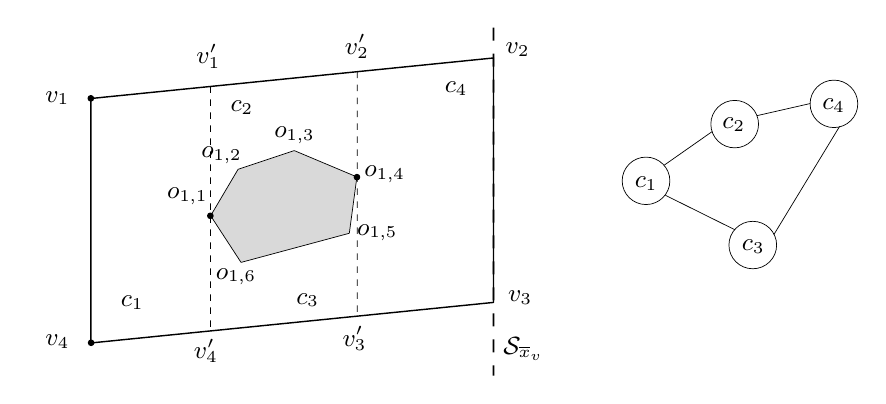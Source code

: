 
\definecolor{cD9D9D9}{RGB}{217,217,217}
\small
\def \globalscale {1.1}
\begin{tikzpicture}[y=0.80pt, x=0.80pt, yscale=-\globalscale, xscale=\globalscale, inner sep=0pt, outer sep=0pt]
\path[draw=black,line join=round,line width=0.512pt] (18.658,29.406) -- (183.987,12.759) -- (183.987,113.138) -- (18.658,129.785) -- (18.658,29.406) -- cycle;

\path[draw=black,fill=black,line join=round,line width=0.512pt] (18.644,29.334) ellipse (0.03cm and 0.03cm);

\path[draw=black,fill=cD9D9D9,line join=round,line width=0.256pt] (67.836,77.547) -- (79.101,58.483) -- (102.188,50.797) -- (127.894,61.607) -- (124.775,84.743) -- (80.321,96.702) -- (67.836,77.547) -- cycle;

\path[draw=black,fill=black,line join=round,line width=0.512pt] (18.758,128.64) .. controls (19.346,128.64) and (19.823,129.117) .. (19.823,129.705) .. controls (19.823,130.293) and (19.346,130.77) .. (18.758,130.77) .. controls (18.169,130.77) and (17.692,130.293) .. (17.692,129.705) .. controls (17.692,129.117) and (18.169,128.64) .. (18.758,128.64) -- cycle;

\path[cm={{1.0,0.0,0.0,1.0,(0.0,32.0)}}] (0.0,0.0) node[above right] () {$v_1$};

\path[cm={{1.0,0.0,0.0,1.0,(0.0,132.0)}}] (0.0,0.0) node[above right] () {$v_4$};

\path[cm={{1.0,0.0,0.0,1.0,(189.0,12.0)}}] (0.0,0.0) node[above right] () {$v_2$};

\path[cm={{1.0,0.0,0.0,1.0,(190.0,114.0)}}] (0.0,0.0) node[above right] () {$v_3$};

\path[cm={{1.0,0.0,0.0,1.0,(50.0,73.0)}}] (0.0,0.0) node[above right] () {$o_{1,1}$};

\path[cm={{1.0,0.0,0.0,1.0,(64.0,56.0)}}] (0.0,0.0) node[above right] () {$o_{1,2}$};

\path[cm={{1.0,0.0,0.0,1.0,(94.0,48.0)}}] (0.0,0.0) node[above right] () {$o_{1,3}$};

\path[cm={{1.0,0.0,0.0,1.0,(131.0,64.0)}}] (0.0,0.0) node[above right] () {$o_{1,4}$};

\path[cm={{1.0,0.0,0.0,1.0,(128.0,88.0)}}] (0.0,0.0) node[above right] () {$o_{1,5}$};

\path[cm={{1.0,0.0,0.0,1.0,(70.0,106.0)}}] (0.0,0.0) node[above right] () {$o_{1,6}$};

\path[fill=black,line join=round,line width=0.256pt] (184.307,10.987) -- (184.307,16.32) -- (183.667,16.32) -- (183.667,10.987) -- (184.307,10.987) -- cycle(184.307,21.653) -- (184.307,26.987) -- (183.667,26.987) -- (183.667,21.653) -- (184.307,21.653) -- cycle(184.307,32.32) -- (184.307,37.653) -- (183.667,37.653) -- (183.667,32.32) -- (184.307,32.32) -- cycle(184.307,42.987) -- (184.307,48.32) -- (183.667,48.32) -- (183.667,42.987) -- (184.307,42.987) -- cycle(184.307,53.653) -- (184.307,58.987) -- (183.667,58.987) -- (183.667,53.653) -- (184.307,53.653) -- cycle(184.307,64.32) -- (184.307,69.653) -- (183.667,69.653) -- (183.667,64.32) -- (184.307,64.32) -- cycle(184.307,74.987) -- (184.307,80.32) -- (183.667,80.32) -- (183.667,74.987) -- (184.307,74.987) -- cycle(184.307,85.653) -- (184.307,90.987) -- (183.667,90.987) -- (183.667,85.653) -- (184.307,85.653) -- cycle(184.307,96.32) -- (184.307,101.653) -- (183.667,101.653) -- (183.667,96.32) -- (184.307,96.32) -- cycle(184.307,106.987) -- (184.307,112.32) -- (183.667,112.32) -- (183.667,106.987) -- (184.307,106.987) -- cycle(184.307,117.653) -- (184.307,122.987) -- (183.667,122.987) -- (183.667,117.653) -- (184.307,117.653) -- cycle(184.307,128.32) -- (184.307,133.653) -- (183.667,133.653) -- (183.667,128.32) -- (184.307,128.32) -- cycle(184.307,138.987) -- (184.307,143.215) -- (183.667,143.215) -- (183.667,138.987) -- (184.307,138.987) -- cycle(184.307,0.32) -- (184.307,5.653) -- (183.667,5.653) -- (183.667,0.32) -- (184.307,0.32) -- cycle;

\path[fill=black,line join=round,line width=0.256pt] (67.951,29.799) -- (67.951,32.466) -- (67.631,32.466) -- (67.631,29.799) -- (67.951,29.799) -- cycle(67.951,35.133) -- (67.951,37.8) -- (67.631,37.8) -- (67.631,35.133) -- (67.951,35.133) -- cycle(67.951,40.466) -- (67.951,43.133) -- (67.631,43.133) -- (67.631,40.466) -- (67.951,40.466) -- cycle(67.951,45.8) -- (67.951,48.466) -- (67.631,48.466) -- (67.631,45.8) -- (67.951,45.8) -- cycle(67.951,51.133) -- (67.951,53.8) -- (67.631,53.8) -- (67.631,51.133) -- (67.951,51.133) -- cycle(67.951,56.466) -- (67.951,59.133) -- (67.631,59.133) -- (67.631,56.466) -- (67.951,56.466) -- cycle(67.951,61.8) -- (67.951,64.466) -- (67.631,64.466) -- (67.631,61.8) -- (67.951,61.8) -- cycle(67.951,67.133) -- (67.951,69.799) -- (67.631,69.799) -- (67.631,67.133) -- (67.951,67.133) -- cycle(67.951,72.466) -- (67.951,75.133) -- (67.631,75.133) -- (67.631,72.466) -- (67.951,72.466) -- cycle(67.951,77.799) -- (67.951,80.466) -- (67.631,80.466) -- (67.631,77.799) -- (67.951,77.799) -- cycle(67.951,83.133) -- (67.951,85.799) -- (67.631,85.799) -- (67.631,83.133) -- (67.951,83.133) -- cycle(67.951,88.466) -- (67.951,91.133) -- (67.631,91.133) -- (67.631,88.466) -- (67.951,88.466) -- cycle(67.951,93.799) -- (67.951,96.466) -- (67.631,96.466) -- (67.631,93.799) -- (67.951,93.799) -- cycle(67.951,99.133) -- (67.951,101.799) -- (67.631,101.799) -- (67.631,99.133) -- (67.951,99.133) -- cycle(67.951,104.466) -- (67.951,107.133) -- (67.631,107.133) -- (67.631,104.466) -- (67.951,104.466) -- cycle(67.951,109.799) -- (67.951,112.466) -- (67.631,112.466) -- (67.631,109.799) -- (67.951,109.799) -- cycle(67.951,115.133) -- (67.951,117.799) -- (67.631,117.799) -- (67.631,115.133) -- (67.951,115.133) -- cycle(67.951,120.466) -- (67.951,123.133) -- (67.631,123.133) -- (67.631,120.466) -- (67.951,120.466) -- cycle(67.951,24.466) -- (67.951,27.133) -- (67.631,27.133) -- (67.631,24.466) -- (67.951,24.466) -- cycle;



\path[draw=black,fill=black,line join=round,line width=0.512pt] (67.72,76.512) .. controls (68.308,76.512) and (68.785,76.989) .. (68.785,77.577) .. controls (68.785,78.166) and (68.308,78.643) .. (67.72,78.643) .. controls (67.131,78.643) and (66.654,78.166) .. (66.654,77.577) .. controls (66.654,76.989) and (67.131,76.512) .. (67.72,76.512) -- cycle;

\path[fill=black,line join=round,line width=0.256pt] (128.157,23.666) -- (128.157,26.333) -- (127.837,26.333) -- (127.837,23.666) -- (128.157,23.666) -- cycle(128.157,29.0) -- (128.157,31.666) -- (127.837,31.666) -- (127.837,29.0) -- (128.157,29.0) -- cycle(128.157,34.333) -- (128.157,37.0) -- (127.837,37.0) -- (127.837,34.333) -- (128.157,34.333) -- cycle(128.157,39.666) -- (128.157,42.333) -- (127.837,42.333) -- (127.837,39.666) -- (128.157,39.666) -- cycle(128.157,45.0) -- (128.157,47.666) -- (127.837,47.666) -- (127.837,45.0) -- (128.157,45.0) -- cycle(128.157,50.333) -- (128.157,53.0) -- (127.837,53.0) -- (127.837,50.333) -- (128.157,50.333) -- cycle(128.157,55.666) -- (128.157,58.333) -- (127.837,58.333) -- (127.837,55.666) -- (128.157,55.666) -- cycle(128.157,61.0) -- (128.157,63.666) -- (127.837,63.666) -- (127.837,61.0) -- (128.157,61.0) -- cycle(128.157,66.333) -- (128.157,69.0) -- (127.837,69.0) -- (127.837,66.333) -- (128.157,66.333) -- cycle(128.157,71.666) -- (128.157,74.333) -- (127.837,74.333) -- (127.837,71.666) -- (128.157,71.666) -- cycle(128.157,77.0) -- (128.157,79.666) -- (127.837,79.666) -- (127.837,77.0) -- (128.157,77.0) -- cycle(128.157,82.333) -- (128.157,85.0) -- (127.837,85.0) -- (127.837,82.333) -- (128.157,82.333) -- cycle(128.157,87.666) -- (128.157,90.333) -- (127.837,90.333) -- (127.837,87.666) -- (128.157,87.666) -- cycle(128.157,93.0) -- (128.157,95.666) -- (127.837,95.666) -- (127.837,93.0) -- (128.157,93.0) -- cycle(128.157,98.333) -- (128.157,101.0) -- (127.837,101.0) -- (127.837,98.333) -- (128.157,98.333) -- cycle(128.157,103.666) -- (128.157,106.333) -- (127.837,106.333) -- (127.837,103.666) -- (128.157,103.666) -- cycle(128.157,109.0) -- (128.157,111.666) -- (127.837,111.666) -- (127.837,109.0) -- (128.157,109.0) -- cycle(128.157,114.333) -- (128.157,117.0) -- (127.837,117.0) -- (127.837,114.333) -- (128.157,114.333) -- cycle(128.157,18.333) -- (128.157,21.0) -- (127.837,21.0) -- (127.837,18.333) -- (128.157,18.333) -- cycle;



\path[draw=black,fill=black,line join=round,line width=0.512pt] (127.925,60.63) .. controls (128.513,60.63) and (128.99,61.107) .. (128.99,61.696) .. controls (128.99,62.284) and (128.513,62.761) .. (127.925,62.761) .. controls (127.337,62.761) and (126.86,62.284) .. (126.86,61.696) .. controls (126.86,61.107) and (127.337,60.63) .. (127.925,60.63) -- cycle;



\path[cm={{1.0,0.0,0.0,1.0,(188.0,137.0)}}] (0.0,0.0) node[above right] () {$\mathcal{S}_{\overline{x}_v}$};



\path[cm={{1.0,0.0,0.0,1.0,(62.0,17.0)}}] (0.0,0.0) node[above right] () {$v_1'$};



\path[cm={{1.0,0.0,0.0,1.0,(61.0,138.0)}}] (0.0,0.0) node[above right] () {$v_4'$};



\path[cm={{1.0,0.0,0.0,1.0,(123.0,13.0)}}] (0.0,0.0) node[above right] () {$v_2'$};



\path[cm={{1.0,0.0,0.0,1.0,(122.0,133.0)}}] (0.0,0.0) node[above right] () {$v_3'$};



\path[draw=black,line join=round,line width=0.256pt] (323.774,21.858) .. controls (329.182,21.858) and (333.565,26.22) .. (333.565,31.6) .. controls (333.565,36.98) and (329.182,41.342) .. (323.774,41.342) .. controls (318.366,41.342) and (313.982,36.98) .. (313.982,31.6) .. controls (313.982,26.22) and (318.366,21.858) .. (323.774,21.858) -- cycle;



\path[cm={{1.0,0.0,0.0,1.0,(319.0,35.0)}}] (0.0,0.0) node[above right] () {$c_4$};



\path[cm={{1.0,0.0,0.0,1.0,(31.0,116.0)}}] (0.0,0.0) node[above right] () {$c_1$};



\path[cm={{1.0,0.0,0.0,1.0,(76.0,36.0)}}] (0.0,0.0) node[above right] () {$c_2$};



\path[cm={{1.0,0.0,0.0,1.0,(164.0,28.0)}}] (0.0,0.0) node[above right] () {$c_4$};



\path[cm={{1.0,0.0,0.0,1.0,(103.0,115.0)}}] (0.0,0.0) node[above right] () {$c_3$};



\path[draw=black,line join=round,line width=0.256pt] (246.615,53.47) .. controls (252.023,53.47) and (256.406,57.831) .. (256.406,63.212) .. controls (256.406,68.592) and (252.023,72.953) .. (246.615,72.953) .. controls (241.207,72.953) and (236.823,68.592) .. (236.823,63.212) .. controls (236.823,57.831) and (241.207,53.47) .. (246.615,53.47) -- cycle;



\path[cm={{1.0,0.0,0.0,1.0,(242.0,67.0)}}] (0.0,0.0) node[above right] () {$c_1$};



\path[draw=black,line join=round,line width=0.256pt] (290.452,79.835) .. controls (295.859,79.835) and (300.243,84.196) .. (300.243,89.576) .. controls (300.243,94.957) and (295.859,99.318) .. (290.452,99.318) .. controls (285.044,99.318) and (280.66,94.957) .. (280.66,89.576) .. controls (280.66,84.196) and (285.044,79.835) .. (290.452,79.835) -- cycle;



\path[cm={{1.0,0.0,0.0,1.0,(286.0,93.0)}}] (0.0,0.0) node[above right] () {$c_3$};



\path[draw=black,line join=round,line width=0.256pt] (283.024,30.179) .. controls (288.432,30.179) and (292.816,34.541) .. (292.816,39.921) .. controls (292.816,45.301) and (288.432,49.663) .. (283.024,49.663) .. controls (277.616,49.663) and (273.233,45.301) .. (273.233,39.921) .. controls (273.233,34.541) and (277.616,30.179) .. (283.024,30.179) -- cycle;



\path[cm={{1.0,0.0,0.0,1.0,(278.0,43.0)}}] (0.0,0.0) node[above right] () {$c_2$};



\path[draw=black,line join=round,line width=0.256pt] (254.572,69.141) -- (283.105,83.301);



\path[draw=black,line join=round,line width=0.256pt] (254.091,56.77) -- (273.771,42.983);



\path[draw=black,line join=round,line width=0.256pt] (292.105,36.465) -- (314.052,31.47);

\path[draw=black,line join=round,line width=0.256pt] (326.105,40.865) -- (299.105,85.301);



\end{tikzpicture}

